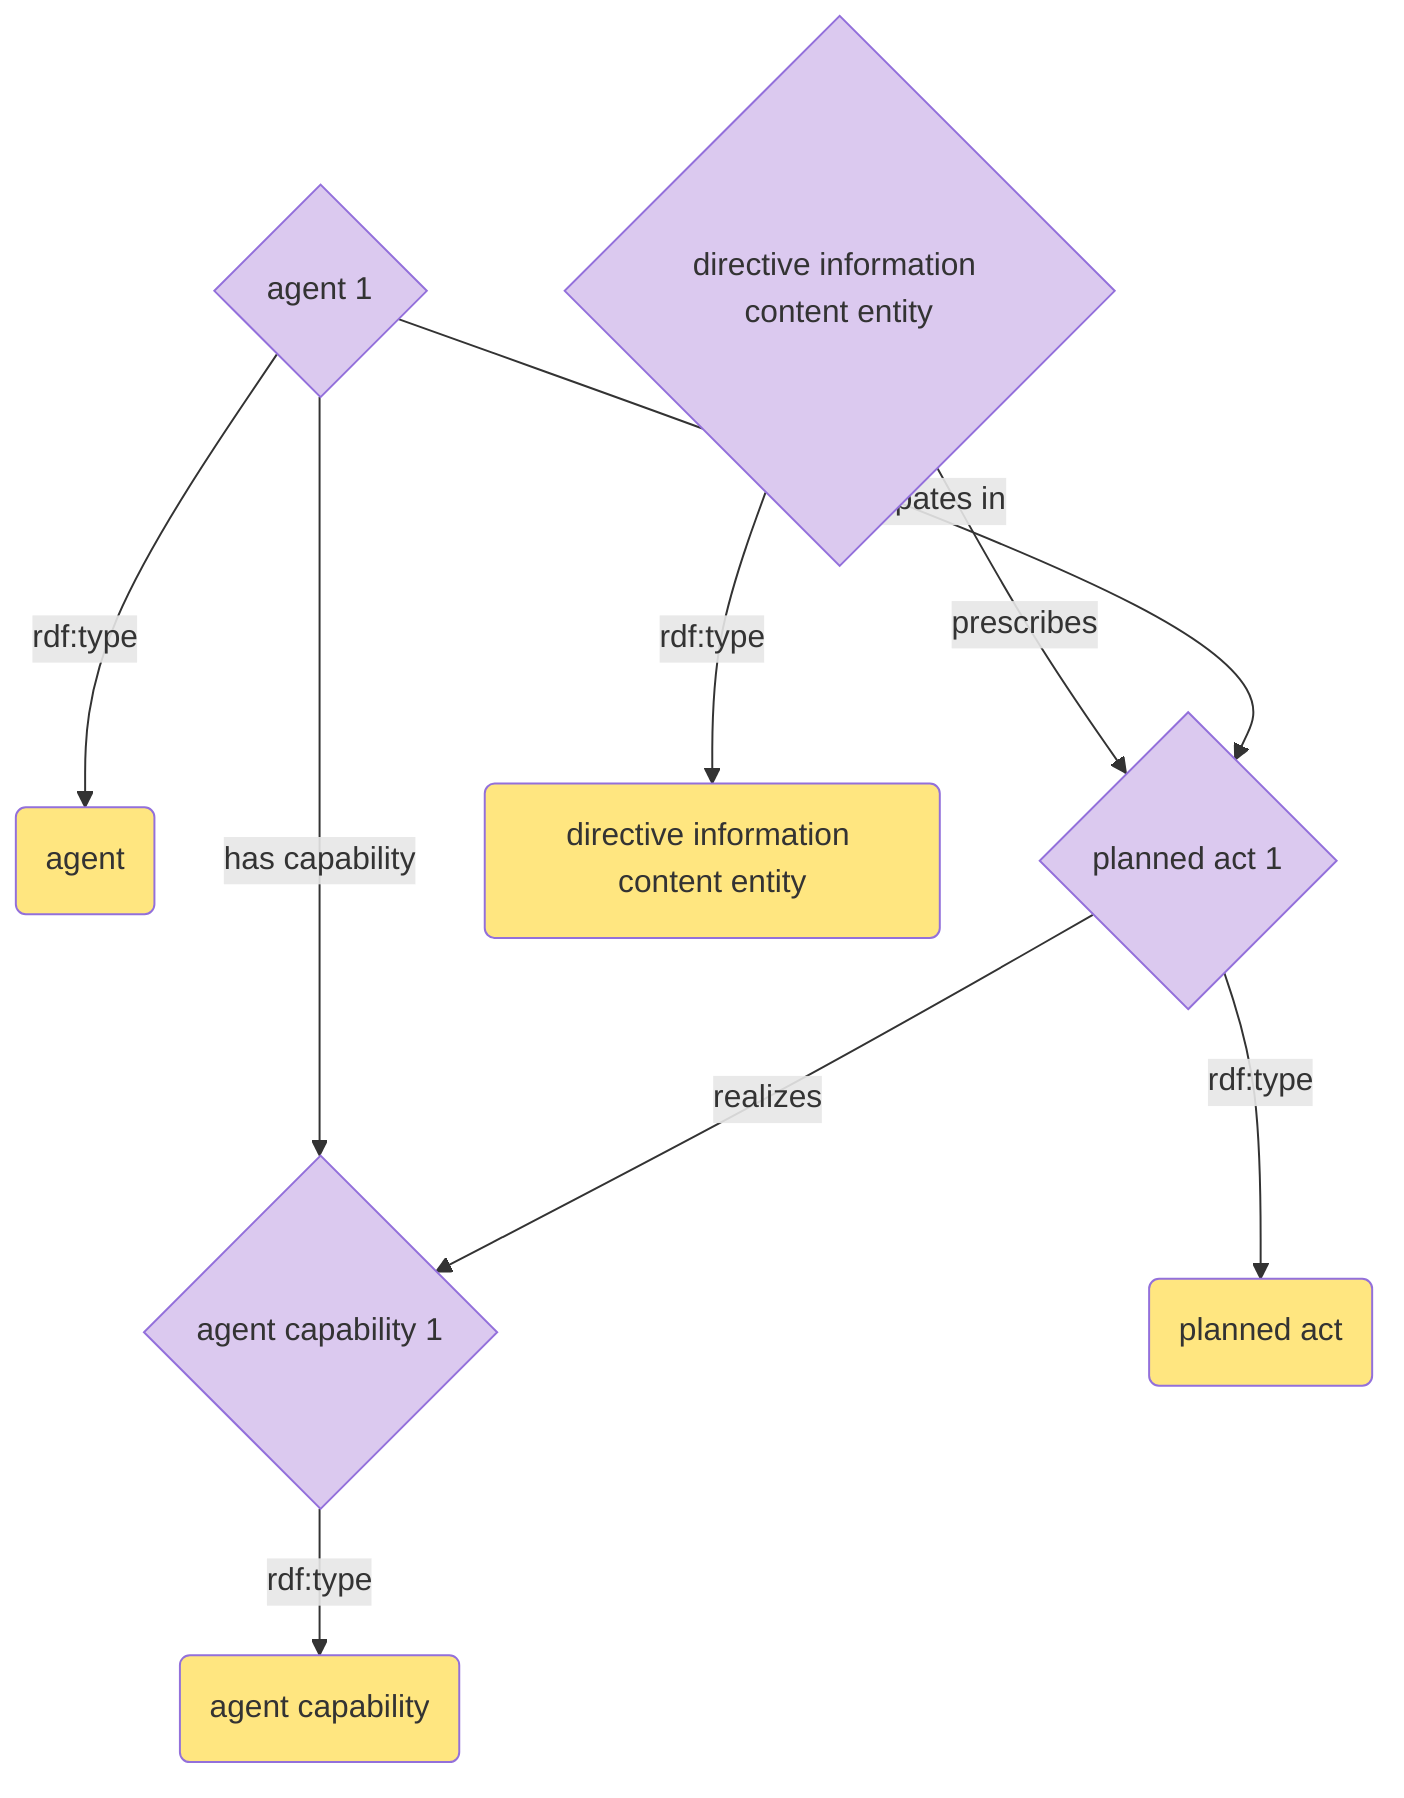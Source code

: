 ---
config:
  layout: dagre
---
flowchart TD
    id1{"agent 1"} -- rdf:type --> id2("agent")
    id1 -- has capability --> id3{"agent capability 1"}
    id3 -- rdf:type --> id4("agent capability")
    id6{"planned act 1"} -- rdf:type --> id5("planned act")
    id6 -- realizes --> id3
    id8{"directive information content entity"} -- rdf:type --> id7("directive information content entity")
    id8 -- prescribes --> id6
    id1 -- participates in --> id6
     id1:::Class_02
     id2:::Class_07
     id3:::Class_06
     id4:::Class_08
     id6:::Class_05
     id5:::Class_10
     id8:::Class_04
     id7:::Class_09
    classDef Class_02 fill:#dbc9ef
    classDef Class_04 fill:#dbc9ef
    classDef Class_05 fill:#dbc9ef
    classDef Class_06 fill:#dbc9ef
    classDef Class_07 fill:#ffe680
    classDef Class_08 fill:#ffe680
    classDef Class_09 fill:#ffe680
    classDef Class_10 fill:#ffe680